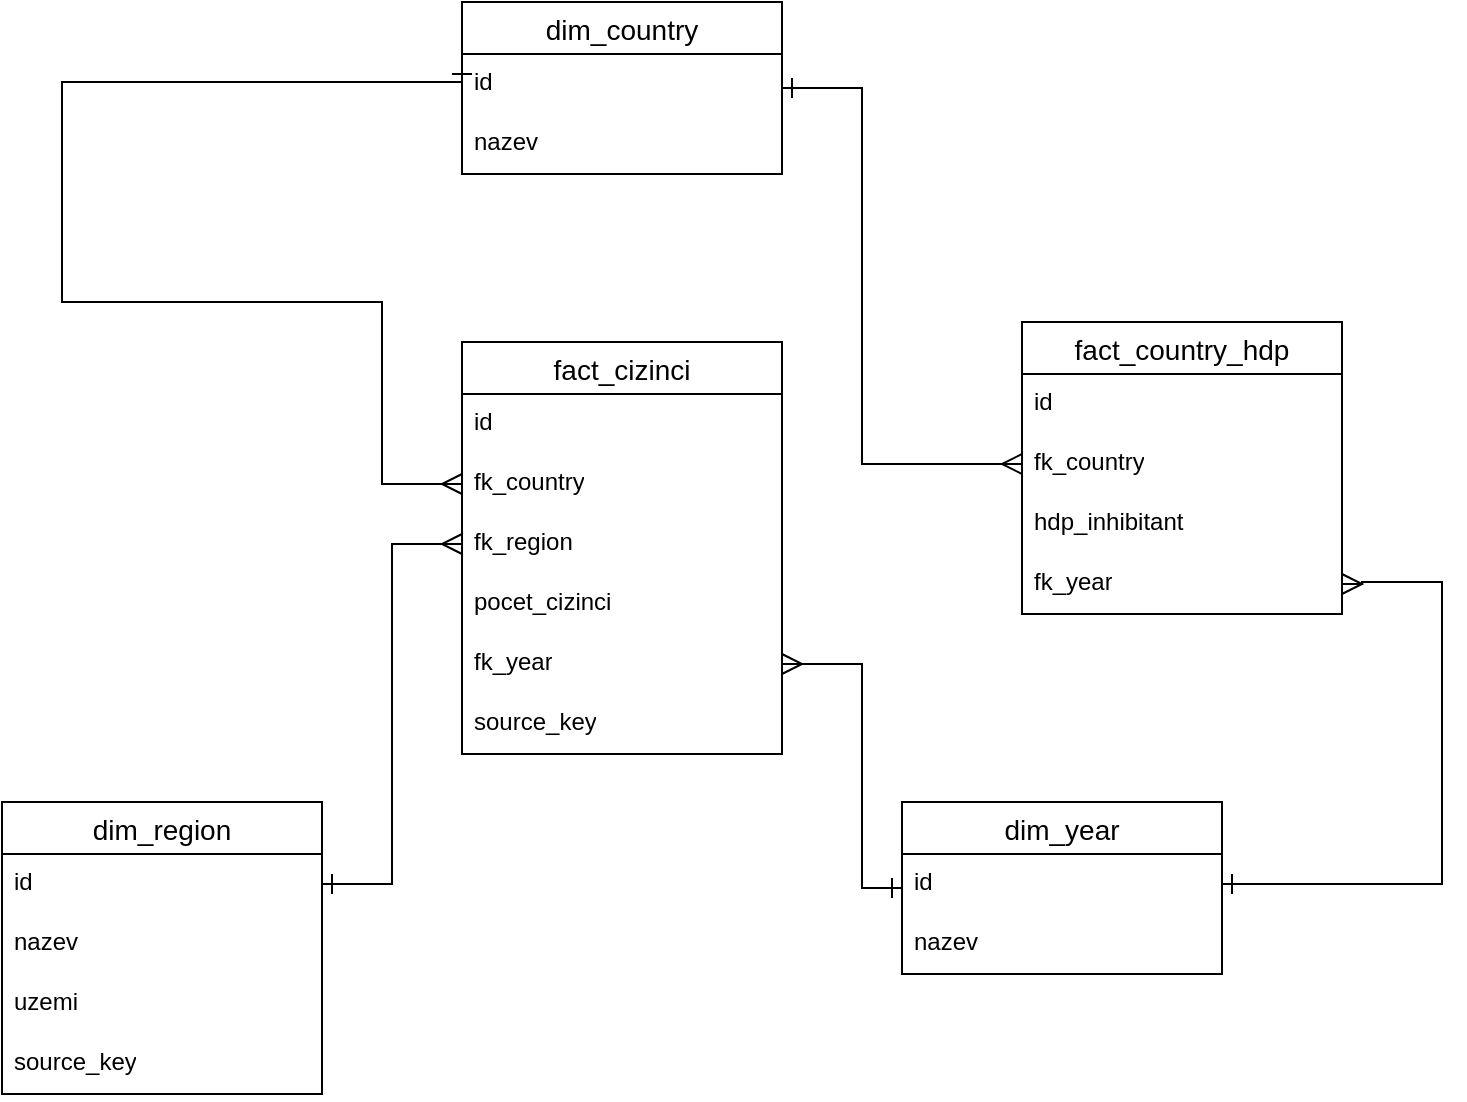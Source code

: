 <mxfile version="27.2.0">
  <diagram id="R2lEEEUBdFMjLlhIrx00" name="Page-1">
    <mxGraphModel grid="1" page="1" gridSize="10" guides="1" tooltips="1" connect="1" arrows="1" fold="1" pageScale="1" pageWidth="850" pageHeight="1100" math="0" shadow="0" extFonts="Permanent Marker^https://fonts.googleapis.com/css?family=Permanent+Marker">
      <root>
        <mxCell id="0" />
        <mxCell id="1" parent="0" />
        <mxCell id="nx5UiwJ0fyJJrRlaB7p3-1" value="fact_cizinci" style="swimlane;fontStyle=0;childLayout=stackLayout;horizontal=1;startSize=26;horizontalStack=0;resizeParent=1;resizeParentMax=0;resizeLast=0;collapsible=1;marginBottom=0;align=center;fontSize=14;" vertex="1" parent="1">
          <mxGeometry x="290" y="200" width="160" height="206" as="geometry" />
        </mxCell>
        <mxCell id="nx5UiwJ0fyJJrRlaB7p3-2" value="id" style="text;strokeColor=none;fillColor=none;spacingLeft=4;spacingRight=4;overflow=hidden;rotatable=0;points=[[0,0.5],[1,0.5]];portConstraint=eastwest;fontSize=12;whiteSpace=wrap;html=1;" vertex="1" parent="nx5UiwJ0fyJJrRlaB7p3-1">
          <mxGeometry y="26" width="160" height="30" as="geometry" />
        </mxCell>
        <mxCell id="nx5UiwJ0fyJJrRlaB7p3-3" value="fk_country" style="text;strokeColor=none;fillColor=none;spacingLeft=4;spacingRight=4;overflow=hidden;rotatable=0;points=[[0,0.5],[1,0.5]];portConstraint=eastwest;fontSize=12;whiteSpace=wrap;html=1;" vertex="1" parent="nx5UiwJ0fyJJrRlaB7p3-1">
          <mxGeometry y="56" width="160" height="30" as="geometry" />
        </mxCell>
        <mxCell id="nx5UiwJ0fyJJrRlaB7p3-4" value="fk_region" style="text;strokeColor=none;fillColor=none;spacingLeft=4;spacingRight=4;overflow=hidden;rotatable=0;points=[[0,0.5],[1,0.5]];portConstraint=eastwest;fontSize=12;whiteSpace=wrap;html=1;" vertex="1" parent="nx5UiwJ0fyJJrRlaB7p3-1">
          <mxGeometry y="86" width="160" height="30" as="geometry" />
        </mxCell>
        <mxCell id="nx5UiwJ0fyJJrRlaB7p3-5" value="pocet_cizinci" style="text;strokeColor=none;fillColor=none;spacingLeft=4;spacingRight=4;overflow=hidden;rotatable=0;points=[[0,0.5],[1,0.5]];portConstraint=eastwest;fontSize=12;whiteSpace=wrap;html=1;" vertex="1" parent="nx5UiwJ0fyJJrRlaB7p3-1">
          <mxGeometry y="116" width="160" height="30" as="geometry" />
        </mxCell>
        <mxCell id="nx5UiwJ0fyJJrRlaB7p3-6" value="fk_year" style="text;strokeColor=none;fillColor=none;spacingLeft=4;spacingRight=4;overflow=hidden;rotatable=0;points=[[0,0.5],[1,0.5]];portConstraint=eastwest;fontSize=12;whiteSpace=wrap;html=1;" vertex="1" parent="nx5UiwJ0fyJJrRlaB7p3-1">
          <mxGeometry y="146" width="160" height="30" as="geometry" />
        </mxCell>
        <mxCell id="nx5UiwJ0fyJJrRlaB7p3-26" value="source_key" style="text;strokeColor=none;fillColor=none;spacingLeft=4;spacingRight=4;overflow=hidden;rotatable=0;points=[[0,0.5],[1,0.5]];portConstraint=eastwest;fontSize=12;whiteSpace=wrap;html=1;" vertex="1" parent="nx5UiwJ0fyJJrRlaB7p3-1">
          <mxGeometry y="176" width="160" height="30" as="geometry" />
        </mxCell>
        <mxCell id="nx5UiwJ0fyJJrRlaB7p3-7" value="fact_country_hdp" style="swimlane;fontStyle=0;childLayout=stackLayout;horizontal=1;startSize=26;horizontalStack=0;resizeParent=1;resizeParentMax=0;resizeLast=0;collapsible=1;marginBottom=0;align=center;fontSize=14;" vertex="1" parent="1">
          <mxGeometry x="570" y="190" width="160" height="146" as="geometry" />
        </mxCell>
        <mxCell id="nx5UiwJ0fyJJrRlaB7p3-8" value="id" style="text;strokeColor=none;fillColor=none;spacingLeft=4;spacingRight=4;overflow=hidden;rotatable=0;points=[[0,0.5],[1,0.5]];portConstraint=eastwest;fontSize=12;whiteSpace=wrap;html=1;" vertex="1" parent="nx5UiwJ0fyJJrRlaB7p3-7">
          <mxGeometry y="26" width="160" height="30" as="geometry" />
        </mxCell>
        <mxCell id="nx5UiwJ0fyJJrRlaB7p3-9" value="fk_country" style="text;strokeColor=none;fillColor=none;spacingLeft=4;spacingRight=4;overflow=hidden;rotatable=0;points=[[0,0.5],[1,0.5]];portConstraint=eastwest;fontSize=12;whiteSpace=wrap;html=1;" vertex="1" parent="nx5UiwJ0fyJJrRlaB7p3-7">
          <mxGeometry y="56" width="160" height="30" as="geometry" />
        </mxCell>
        <mxCell id="nx5UiwJ0fyJJrRlaB7p3-11" value="hdp_inhibitant" style="text;strokeColor=none;fillColor=none;spacingLeft=4;spacingRight=4;overflow=hidden;rotatable=0;points=[[0,0.5],[1,0.5]];portConstraint=eastwest;fontSize=12;whiteSpace=wrap;html=1;" vertex="1" parent="nx5UiwJ0fyJJrRlaB7p3-7">
          <mxGeometry y="86" width="160" height="30" as="geometry" />
        </mxCell>
        <mxCell id="nx5UiwJ0fyJJrRlaB7p3-12" value="fk_year" style="text;strokeColor=none;fillColor=none;spacingLeft=4;spacingRight=4;overflow=hidden;rotatable=0;points=[[0,0.5],[1,0.5]];portConstraint=eastwest;fontSize=12;whiteSpace=wrap;html=1;" vertex="1" parent="nx5UiwJ0fyJJrRlaB7p3-7">
          <mxGeometry y="116" width="160" height="30" as="geometry" />
        </mxCell>
        <mxCell id="nx5UiwJ0fyJJrRlaB7p3-29" style="edgeStyle=orthogonalEdgeStyle;rounded=0;orthogonalLoop=1;jettySize=auto;html=1;entryX=1;entryY=0.5;entryDx=0;entryDy=0;fontSize=12;startSize=8;endSize=8;endArrow=ERmany;endFill=0;startArrow=ERone;startFill=0;" edge="1" parent="1" source="nx5UiwJ0fyJJrRlaB7p3-13" target="nx5UiwJ0fyJJrRlaB7p3-6">
          <mxGeometry relative="1" as="geometry">
            <Array as="points">
              <mxPoint x="490" y="473" />
              <mxPoint x="490" y="361" />
            </Array>
          </mxGeometry>
        </mxCell>
        <mxCell id="nx5UiwJ0fyJJrRlaB7p3-13" value="dim_year" style="swimlane;fontStyle=0;childLayout=stackLayout;horizontal=1;startSize=26;horizontalStack=0;resizeParent=1;resizeParentMax=0;resizeLast=0;collapsible=1;marginBottom=0;align=center;fontSize=14;" vertex="1" parent="1">
          <mxGeometry x="510" y="430" width="160" height="86" as="geometry" />
        </mxCell>
        <mxCell id="nx5UiwJ0fyJJrRlaB7p3-14" value="id" style="text;strokeColor=none;fillColor=none;spacingLeft=4;spacingRight=4;overflow=hidden;rotatable=0;points=[[0,0.5],[1,0.5]];portConstraint=eastwest;fontSize=12;whiteSpace=wrap;html=1;" vertex="1" parent="nx5UiwJ0fyJJrRlaB7p3-13">
          <mxGeometry y="26" width="160" height="30" as="geometry" />
        </mxCell>
        <mxCell id="nx5UiwJ0fyJJrRlaB7p3-17" value="nazev" style="text;strokeColor=none;fillColor=none;spacingLeft=4;spacingRight=4;overflow=hidden;rotatable=0;points=[[0,0.5],[1,0.5]];portConstraint=eastwest;fontSize=12;whiteSpace=wrap;html=1;" vertex="1" parent="nx5UiwJ0fyJJrRlaB7p3-13">
          <mxGeometry y="56" width="160" height="30" as="geometry" />
        </mxCell>
        <mxCell id="nx5UiwJ0fyJJrRlaB7p3-30" style="edgeStyle=orthogonalEdgeStyle;rounded=0;orthogonalLoop=1;jettySize=auto;html=1;entryX=0;entryY=0.5;entryDx=0;entryDy=0;fontSize=12;startSize=8;endSize=8;endArrow=ERmany;endFill=0;startArrow=ERone;startFill=0;" edge="1" parent="1" source="nx5UiwJ0fyJJrRlaB7p3-18" target="nx5UiwJ0fyJJrRlaB7p3-9">
          <mxGeometry relative="1" as="geometry">
            <Array as="points">
              <mxPoint x="490" y="73" />
              <mxPoint x="490" y="261" />
            </Array>
          </mxGeometry>
        </mxCell>
        <mxCell id="nx5UiwJ0fyJJrRlaB7p3-18" value="dim_country" style="swimlane;fontStyle=0;childLayout=stackLayout;horizontal=1;startSize=26;horizontalStack=0;resizeParent=1;resizeParentMax=0;resizeLast=0;collapsible=1;marginBottom=0;align=center;fontSize=14;" vertex="1" parent="1">
          <mxGeometry x="290" y="30" width="160" height="86" as="geometry" />
        </mxCell>
        <mxCell id="nx5UiwJ0fyJJrRlaB7p3-19" value="id" style="text;strokeColor=none;fillColor=none;spacingLeft=4;spacingRight=4;overflow=hidden;rotatable=0;points=[[0,0.5],[1,0.5]];portConstraint=eastwest;fontSize=12;whiteSpace=wrap;html=1;" vertex="1" parent="nx5UiwJ0fyJJrRlaB7p3-18">
          <mxGeometry y="26" width="160" height="30" as="geometry" />
        </mxCell>
        <mxCell id="nx5UiwJ0fyJJrRlaB7p3-20" value="nazev" style="text;strokeColor=none;fillColor=none;spacingLeft=4;spacingRight=4;overflow=hidden;rotatable=0;points=[[0,0.5],[1,0.5]];portConstraint=eastwest;fontSize=12;whiteSpace=wrap;html=1;" vertex="1" parent="nx5UiwJ0fyJJrRlaB7p3-18">
          <mxGeometry y="56" width="160" height="30" as="geometry" />
        </mxCell>
        <mxCell id="nx5UiwJ0fyJJrRlaB7p3-21" value="dim_region" style="swimlane;fontStyle=0;childLayout=stackLayout;horizontal=1;startSize=26;horizontalStack=0;resizeParent=1;resizeParentMax=0;resizeLast=0;collapsible=1;marginBottom=0;align=center;fontSize=14;" vertex="1" parent="1">
          <mxGeometry x="60" y="430" width="160" height="146" as="geometry" />
        </mxCell>
        <mxCell id="nx5UiwJ0fyJJrRlaB7p3-22" value="id" style="text;strokeColor=none;fillColor=none;spacingLeft=4;spacingRight=4;overflow=hidden;rotatable=0;points=[[0,0.5],[1,0.5]];portConstraint=eastwest;fontSize=12;whiteSpace=wrap;html=1;" vertex="1" parent="nx5UiwJ0fyJJrRlaB7p3-21">
          <mxGeometry y="26" width="160" height="30" as="geometry" />
        </mxCell>
        <mxCell id="nx5UiwJ0fyJJrRlaB7p3-23" value="nazev" style="text;strokeColor=none;fillColor=none;spacingLeft=4;spacingRight=4;overflow=hidden;rotatable=0;points=[[0,0.5],[1,0.5]];portConstraint=eastwest;fontSize=12;whiteSpace=wrap;html=1;" vertex="1" parent="nx5UiwJ0fyJJrRlaB7p3-21">
          <mxGeometry y="56" width="160" height="30" as="geometry" />
        </mxCell>
        <mxCell id="nx5UiwJ0fyJJrRlaB7p3-24" value="uzemi" style="text;strokeColor=none;fillColor=none;spacingLeft=4;spacingRight=4;overflow=hidden;rotatable=0;points=[[0,0.5],[1,0.5]];portConstraint=eastwest;fontSize=12;whiteSpace=wrap;html=1;" vertex="1" parent="nx5UiwJ0fyJJrRlaB7p3-21">
          <mxGeometry y="86" width="160" height="30" as="geometry" />
        </mxCell>
        <mxCell id="nx5UiwJ0fyJJrRlaB7p3-25" value="source_key" style="text;strokeColor=none;fillColor=none;spacingLeft=4;spacingRight=4;overflow=hidden;rotatable=0;points=[[0,0.5],[1,0.5]];portConstraint=eastwest;fontSize=12;whiteSpace=wrap;html=1;" vertex="1" parent="nx5UiwJ0fyJJrRlaB7p3-21">
          <mxGeometry y="116" width="160" height="30" as="geometry" />
        </mxCell>
        <mxCell id="nx5UiwJ0fyJJrRlaB7p3-27" style="edgeStyle=orthogonalEdgeStyle;rounded=0;orthogonalLoop=1;jettySize=auto;html=1;entryX=0;entryY=0.5;entryDx=0;entryDy=0;fontSize=12;startSize=8;endSize=8;endArrow=ERmany;endFill=0;startArrow=ERone;startFill=0;" edge="1" parent="1" source="nx5UiwJ0fyJJrRlaB7p3-22" target="nx5UiwJ0fyJJrRlaB7p3-4">
          <mxGeometry relative="1" as="geometry" />
        </mxCell>
        <mxCell id="nx5UiwJ0fyJJrRlaB7p3-28" style="edgeStyle=orthogonalEdgeStyle;rounded=0;orthogonalLoop=1;jettySize=auto;html=1;entryX=0;entryY=0.5;entryDx=0;entryDy=0;fontSize=12;startSize=8;endSize=8;startArrow=ERone;startFill=0;endArrow=ERmany;endFill=0;exitX=0;exitY=0.5;exitDx=0;exitDy=0;" edge="1" parent="1" source="nx5UiwJ0fyJJrRlaB7p3-19" target="nx5UiwJ0fyJJrRlaB7p3-3">
          <mxGeometry relative="1" as="geometry">
            <Array as="points">
              <mxPoint x="290" y="70" />
              <mxPoint x="90" y="70" />
              <mxPoint x="90" y="180" />
              <mxPoint x="250" y="180" />
              <mxPoint x="250" y="271" />
            </Array>
          </mxGeometry>
        </mxCell>
        <mxCell id="nx5UiwJ0fyJJrRlaB7p3-31" style="edgeStyle=orthogonalEdgeStyle;rounded=0;orthogonalLoop=1;jettySize=auto;html=1;entryX=1;entryY=0.5;entryDx=0;entryDy=0;fontSize=12;startSize=8;endSize=8;endArrow=ERone;endFill=0;startArrow=ERmany;startFill=0;exitX=1;exitY=0.5;exitDx=0;exitDy=0;" edge="1" parent="1" source="nx5UiwJ0fyJJrRlaB7p3-12" target="nx5UiwJ0fyJJrRlaB7p3-14">
          <mxGeometry relative="1" as="geometry">
            <Array as="points">
              <mxPoint x="740" y="321" />
              <mxPoint x="740" y="320" />
              <mxPoint x="780" y="320" />
              <mxPoint x="780" y="471" />
            </Array>
          </mxGeometry>
        </mxCell>
      </root>
    </mxGraphModel>
  </diagram>
</mxfile>
